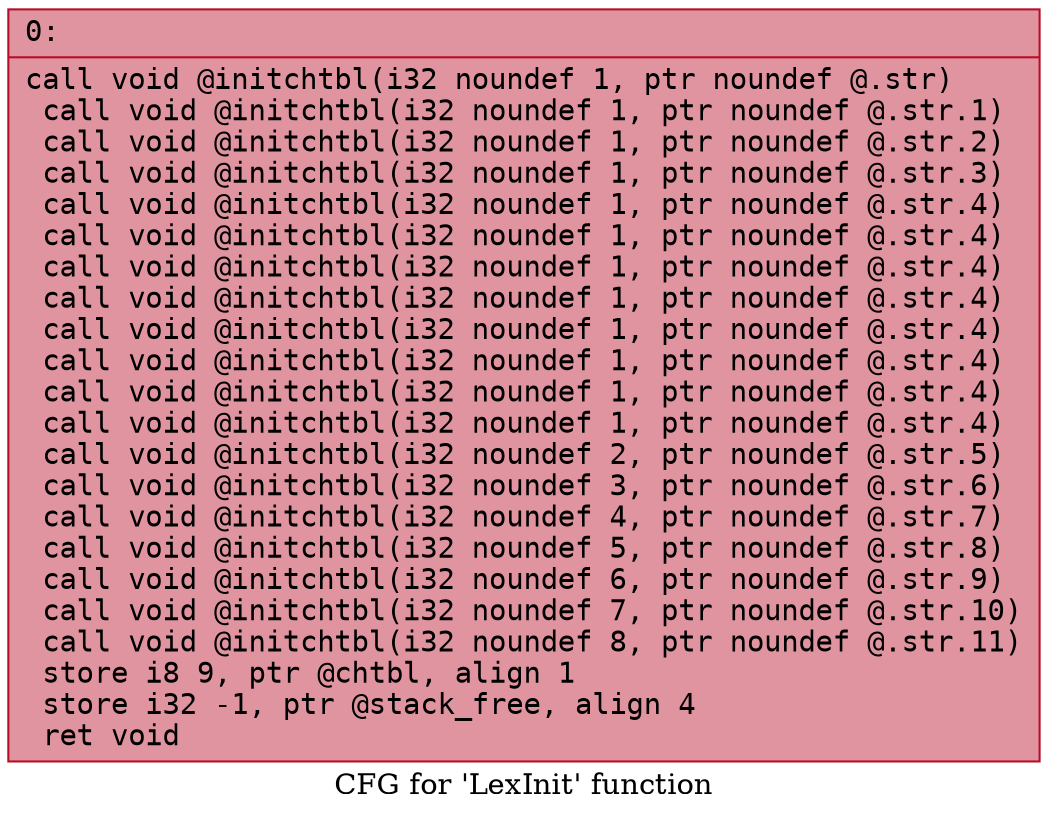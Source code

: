 digraph "CFG for 'LexInit' function" {
	label="CFG for 'LexInit' function";

	Node0x6000012125d0 [shape=record,color="#b70d28ff", style=filled, fillcolor="#b70d2870" fontname="Courier",label="{0:\l|  call void @initchtbl(i32 noundef 1, ptr noundef @.str)\l  call void @initchtbl(i32 noundef 1, ptr noundef @.str.1)\l  call void @initchtbl(i32 noundef 1, ptr noundef @.str.2)\l  call void @initchtbl(i32 noundef 1, ptr noundef @.str.3)\l  call void @initchtbl(i32 noundef 1, ptr noundef @.str.4)\l  call void @initchtbl(i32 noundef 1, ptr noundef @.str.4)\l  call void @initchtbl(i32 noundef 1, ptr noundef @.str.4)\l  call void @initchtbl(i32 noundef 1, ptr noundef @.str.4)\l  call void @initchtbl(i32 noundef 1, ptr noundef @.str.4)\l  call void @initchtbl(i32 noundef 1, ptr noundef @.str.4)\l  call void @initchtbl(i32 noundef 1, ptr noundef @.str.4)\l  call void @initchtbl(i32 noundef 1, ptr noundef @.str.4)\l  call void @initchtbl(i32 noundef 2, ptr noundef @.str.5)\l  call void @initchtbl(i32 noundef 3, ptr noundef @.str.6)\l  call void @initchtbl(i32 noundef 4, ptr noundef @.str.7)\l  call void @initchtbl(i32 noundef 5, ptr noundef @.str.8)\l  call void @initchtbl(i32 noundef 6, ptr noundef @.str.9)\l  call void @initchtbl(i32 noundef 7, ptr noundef @.str.10)\l  call void @initchtbl(i32 noundef 8, ptr noundef @.str.11)\l  store i8 9, ptr @chtbl, align 1\l  store i32 -1, ptr @stack_free, align 4\l  ret void\l}"];
}
